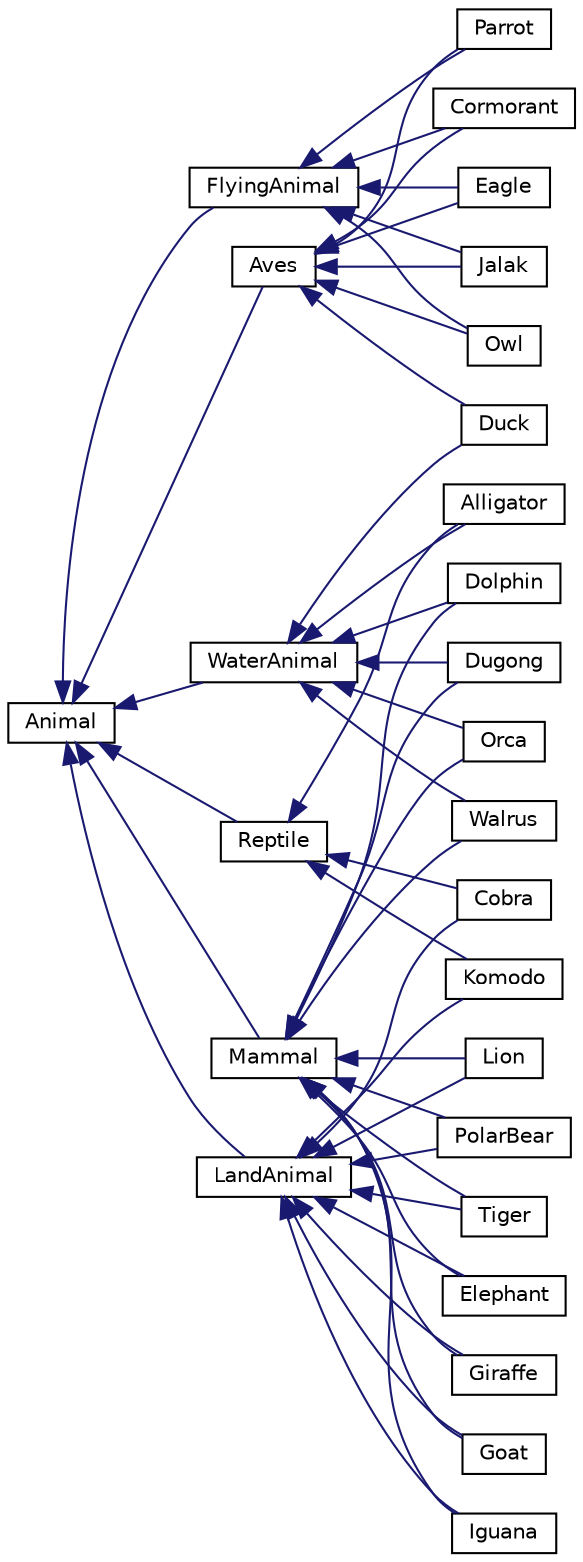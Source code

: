 digraph "Graphical Class Hierarchy"
{
  edge [fontname="Helvetica",fontsize="10",labelfontname="Helvetica",labelfontsize="10"];
  node [fontname="Helvetica",fontsize="10",shape=record];
  rankdir="LR";
  Node1 [label="Animal",height=0.2,width=0.4,color="black", fillcolor="white", style="filled",URL="$classAnimal.html"];
  Node1 -> Node2 [dir="back",color="midnightblue",fontsize="10",style="solid",fontname="Helvetica"];
  Node2 [label="Aves",height=0.2,width=0.4,color="black", fillcolor="white", style="filled",URL="$classAves.html"];
  Node2 -> Node3 [dir="back",color="midnightblue",fontsize="10",style="solid",fontname="Helvetica"];
  Node3 [label="Cormorant",height=0.2,width=0.4,color="black", fillcolor="white", style="filled",URL="$classCormorant.html"];
  Node2 -> Node4 [dir="back",color="midnightblue",fontsize="10",style="solid",fontname="Helvetica"];
  Node4 [label="Duck",height=0.2,width=0.4,color="black", fillcolor="white", style="filled",URL="$classDuck.html"];
  Node2 -> Node5 [dir="back",color="midnightblue",fontsize="10",style="solid",fontname="Helvetica"];
  Node5 [label="Eagle",height=0.2,width=0.4,color="black", fillcolor="white", style="filled",URL="$classEagle.html"];
  Node2 -> Node6 [dir="back",color="midnightblue",fontsize="10",style="solid",fontname="Helvetica"];
  Node6 [label="Jalak",height=0.2,width=0.4,color="black", fillcolor="white", style="filled",URL="$classJalak.html"];
  Node2 -> Node7 [dir="back",color="midnightblue",fontsize="10",style="solid",fontname="Helvetica"];
  Node7 [label="Owl",height=0.2,width=0.4,color="black", fillcolor="white", style="filled",URL="$classOwl.html"];
  Node2 -> Node8 [dir="back",color="midnightblue",fontsize="10",style="solid",fontname="Helvetica"];
  Node8 [label="Parrot",height=0.2,width=0.4,color="black", fillcolor="white", style="filled",URL="$classParrot.html"];
  Node1 -> Node9 [dir="back",color="midnightblue",fontsize="10",style="solid",fontname="Helvetica"];
  Node9 [label="FlyingAnimal",height=0.2,width=0.4,color="black", fillcolor="white", style="filled",URL="$classFlyingAnimal.html"];
  Node9 -> Node3 [dir="back",color="midnightblue",fontsize="10",style="solid",fontname="Helvetica"];
  Node9 -> Node5 [dir="back",color="midnightblue",fontsize="10",style="solid",fontname="Helvetica"];
  Node9 -> Node6 [dir="back",color="midnightblue",fontsize="10",style="solid",fontname="Helvetica"];
  Node9 -> Node7 [dir="back",color="midnightblue",fontsize="10",style="solid",fontname="Helvetica"];
  Node9 -> Node8 [dir="back",color="midnightblue",fontsize="10",style="solid",fontname="Helvetica"];
  Node1 -> Node10 [dir="back",color="midnightblue",fontsize="10",style="solid",fontname="Helvetica"];
  Node10 [label="LandAnimal",height=0.2,width=0.4,color="black", fillcolor="white", style="filled",URL="$classLandAnimal.html"];
  Node10 -> Node11 [dir="back",color="midnightblue",fontsize="10",style="solid",fontname="Helvetica"];
  Node11 [label="Cobra",height=0.2,width=0.4,color="black", fillcolor="white", style="filled",URL="$classCobra.html"];
  Node10 -> Node12 [dir="back",color="midnightblue",fontsize="10",style="solid",fontname="Helvetica"];
  Node12 [label="Elephant",height=0.2,width=0.4,color="black", fillcolor="white", style="filled",URL="$classElephant.html"];
  Node10 -> Node13 [dir="back",color="midnightblue",fontsize="10",style="solid",fontname="Helvetica"];
  Node13 [label="Giraffe",height=0.2,width=0.4,color="black", fillcolor="white", style="filled",URL="$classGiraffe.html"];
  Node10 -> Node14 [dir="back",color="midnightblue",fontsize="10",style="solid",fontname="Helvetica"];
  Node14 [label="Goat",height=0.2,width=0.4,color="black", fillcolor="white", style="filled",URL="$classGoat.html"];
  Node10 -> Node15 [dir="back",color="midnightblue",fontsize="10",style="solid",fontname="Helvetica"];
  Node15 [label="Iguana",height=0.2,width=0.4,color="black", fillcolor="white", style="filled",URL="$classIguana.html"];
  Node10 -> Node16 [dir="back",color="midnightblue",fontsize="10",style="solid",fontname="Helvetica"];
  Node16 [label="Komodo",height=0.2,width=0.4,color="black", fillcolor="white", style="filled",URL="$classKomodo.html"];
  Node10 -> Node17 [dir="back",color="midnightblue",fontsize="10",style="solid",fontname="Helvetica"];
  Node17 [label="Lion",height=0.2,width=0.4,color="black", fillcolor="white", style="filled",URL="$classLion.html"];
  Node10 -> Node18 [dir="back",color="midnightblue",fontsize="10",style="solid",fontname="Helvetica"];
  Node18 [label="PolarBear",height=0.2,width=0.4,color="black", fillcolor="white", style="filled",URL="$classPolarBear.html"];
  Node10 -> Node19 [dir="back",color="midnightblue",fontsize="10",style="solid",fontname="Helvetica"];
  Node19 [label="Tiger",height=0.2,width=0.4,color="black", fillcolor="white", style="filled",URL="$classTiger.html"];
  Node1 -> Node20 [dir="back",color="midnightblue",fontsize="10",style="solid",fontname="Helvetica"];
  Node20 [label="Mammal",height=0.2,width=0.4,color="black", fillcolor="white", style="filled",URL="$classMammal.html"];
  Node20 -> Node21 [dir="back",color="midnightblue",fontsize="10",style="solid",fontname="Helvetica"];
  Node21 [label="Dolphin",height=0.2,width=0.4,color="black", fillcolor="white", style="filled",URL="$classDolphin.html"];
  Node20 -> Node22 [dir="back",color="midnightblue",fontsize="10",style="solid",fontname="Helvetica"];
  Node22 [label="Dugong",height=0.2,width=0.4,color="black", fillcolor="white", style="filled",URL="$classDugong.html"];
  Node20 -> Node12 [dir="back",color="midnightblue",fontsize="10",style="solid",fontname="Helvetica"];
  Node20 -> Node13 [dir="back",color="midnightblue",fontsize="10",style="solid",fontname="Helvetica"];
  Node20 -> Node14 [dir="back",color="midnightblue",fontsize="10",style="solid",fontname="Helvetica"];
  Node20 -> Node15 [dir="back",color="midnightblue",fontsize="10",style="solid",fontname="Helvetica"];
  Node20 -> Node17 [dir="back",color="midnightblue",fontsize="10",style="solid",fontname="Helvetica"];
  Node20 -> Node23 [dir="back",color="midnightblue",fontsize="10",style="solid",fontname="Helvetica"];
  Node23 [label="Orca",height=0.2,width=0.4,color="black", fillcolor="white", style="filled",URL="$classOrca.html"];
  Node20 -> Node18 [dir="back",color="midnightblue",fontsize="10",style="solid",fontname="Helvetica"];
  Node20 -> Node19 [dir="back",color="midnightblue",fontsize="10",style="solid",fontname="Helvetica"];
  Node20 -> Node24 [dir="back",color="midnightblue",fontsize="10",style="solid",fontname="Helvetica"];
  Node24 [label="Walrus",height=0.2,width=0.4,color="black", fillcolor="white", style="filled",URL="$classWalrus.html"];
  Node1 -> Node25 [dir="back",color="midnightblue",fontsize="10",style="solid",fontname="Helvetica"];
  Node25 [label="Reptile",height=0.2,width=0.4,color="black", fillcolor="white", style="filled",URL="$classReptile.html"];
  Node25 -> Node26 [dir="back",color="midnightblue",fontsize="10",style="solid",fontname="Helvetica"];
  Node26 [label="Alligator",height=0.2,width=0.4,color="black", fillcolor="white", style="filled",URL="$classAlligator.html"];
  Node25 -> Node11 [dir="back",color="midnightblue",fontsize="10",style="solid",fontname="Helvetica"];
  Node25 -> Node16 [dir="back",color="midnightblue",fontsize="10",style="solid",fontname="Helvetica"];
  Node1 -> Node27 [dir="back",color="midnightblue",fontsize="10",style="solid",fontname="Helvetica"];
  Node27 [label="WaterAnimal",height=0.2,width=0.4,color="black", fillcolor="white", style="filled",URL="$classWaterAnimal.html"];
  Node27 -> Node26 [dir="back",color="midnightblue",fontsize="10",style="solid",fontname="Helvetica"];
  Node27 -> Node21 [dir="back",color="midnightblue",fontsize="10",style="solid",fontname="Helvetica"];
  Node27 -> Node4 [dir="back",color="midnightblue",fontsize="10",style="solid",fontname="Helvetica"];
  Node27 -> Node22 [dir="back",color="midnightblue",fontsize="10",style="solid",fontname="Helvetica"];
  Node27 -> Node23 [dir="back",color="midnightblue",fontsize="10",style="solid",fontname="Helvetica"];
  Node27 -> Node24 [dir="back",color="midnightblue",fontsize="10",style="solid",fontname="Helvetica"];
}
